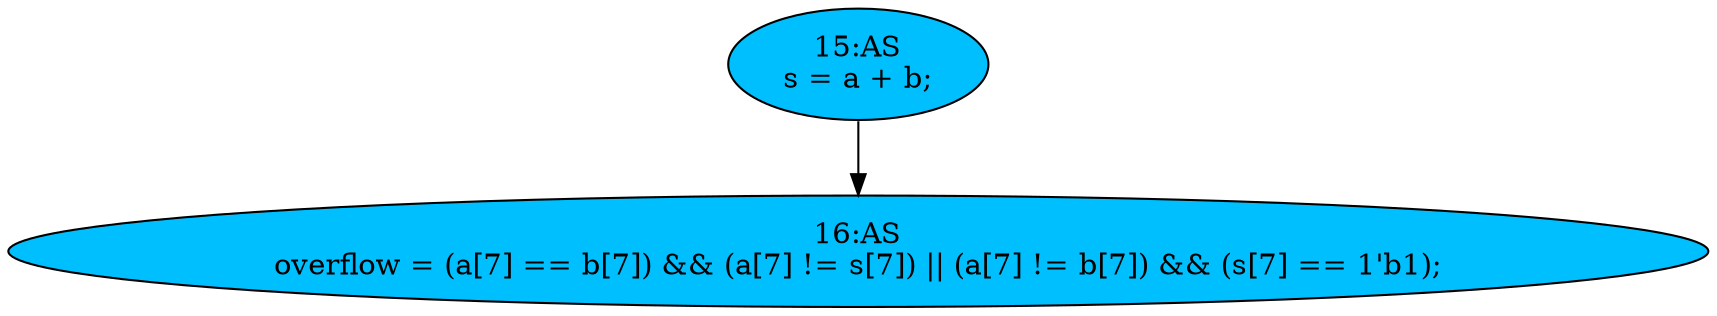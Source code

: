 strict digraph "compose( ,  )" {
	node [label="\N"];
	"16:AS"	[ast="<pyverilog.vparser.ast.Assign object at 0x7fb6f48fd710>",
		def_var="['overflow']",
		fillcolor=deepskyblue,
		label="16:AS
overflow = (a[7] == b[7]) && (a[7] != s[7]) || (a[7] != b[7]) && (s[7] == 1'b1);",
		statements="[]",
		style=filled,
		typ=Assign,
		use_var="['a', 'b', 'a', 's', 'a', 'b', 's']"];
	"15:AS"	[ast="<pyverilog.vparser.ast.Assign object at 0x7fb6f4896950>",
		def_var="['s']",
		fillcolor=deepskyblue,
		label="15:AS
s = a + b;",
		statements="[]",
		style=filled,
		typ=Assign,
		use_var="['a', 'b']"];
	"15:AS" -> "16:AS";
}
